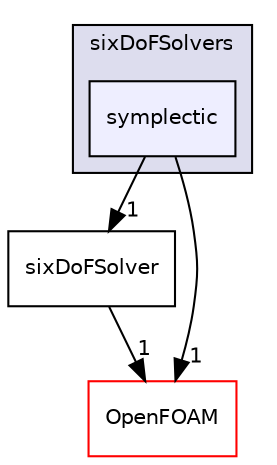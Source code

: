 digraph "src/sixDoFRigidBodyMotion/sixDoFSolvers/symplectic" {
  bgcolor=transparent;
  compound=true
  node [ fontsize="10", fontname="Helvetica"];
  edge [ labelfontsize="10", labelfontname="Helvetica"];
  subgraph clusterdir_7ca4084a0a6342ee22329da340f40c5e {
    graph [ bgcolor="#ddddee", pencolor="black", label="sixDoFSolvers" fontname="Helvetica", fontsize="10", URL="dir_7ca4084a0a6342ee22329da340f40c5e.html"]
  dir_b912993918c99338e1f766cce871db3b [shape=box, label="symplectic", style="filled", fillcolor="#eeeeff", pencolor="black", URL="dir_b912993918c99338e1f766cce871db3b.html"];
  }
  dir_e8500c461da12689a3ca237a381f4b08 [shape=box label="sixDoFSolver" URL="dir_e8500c461da12689a3ca237a381f4b08.html"];
  dir_c5473ff19b20e6ec4dfe5c310b3778a8 [shape=box label="OpenFOAM" color="red" URL="dir_c5473ff19b20e6ec4dfe5c310b3778a8.html"];
  dir_e8500c461da12689a3ca237a381f4b08->dir_c5473ff19b20e6ec4dfe5c310b3778a8 [headlabel="1", labeldistance=1.5 headhref="dir_002663_001873.html"];
  dir_b912993918c99338e1f766cce871db3b->dir_e8500c461da12689a3ca237a381f4b08 [headlabel="1", labeldistance=1.5 headhref="dir_002664_002663.html"];
  dir_b912993918c99338e1f766cce871db3b->dir_c5473ff19b20e6ec4dfe5c310b3778a8 [headlabel="1", labeldistance=1.5 headhref="dir_002664_001873.html"];
}
